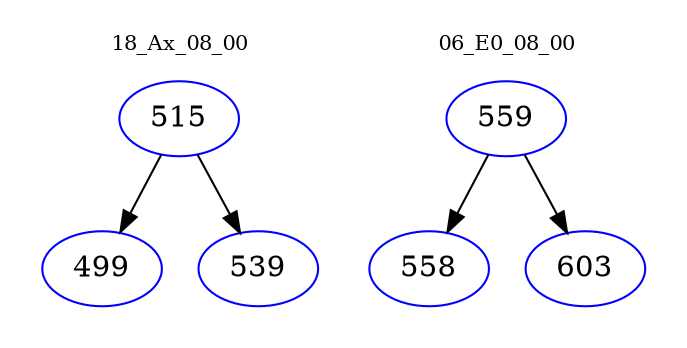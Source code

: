 digraph{
subgraph cluster_0 {
color = white
label = "18_Ax_08_00";
fontsize=10;
T0_515 [label="515", color="blue"]
T0_515 -> T0_499 [color="black"]
T0_499 [label="499", color="blue"]
T0_515 -> T0_539 [color="black"]
T0_539 [label="539", color="blue"]
}
subgraph cluster_1 {
color = white
label = "06_E0_08_00";
fontsize=10;
T1_559 [label="559", color="blue"]
T1_559 -> T1_558 [color="black"]
T1_558 [label="558", color="blue"]
T1_559 -> T1_603 [color="black"]
T1_603 [label="603", color="blue"]
}
}
